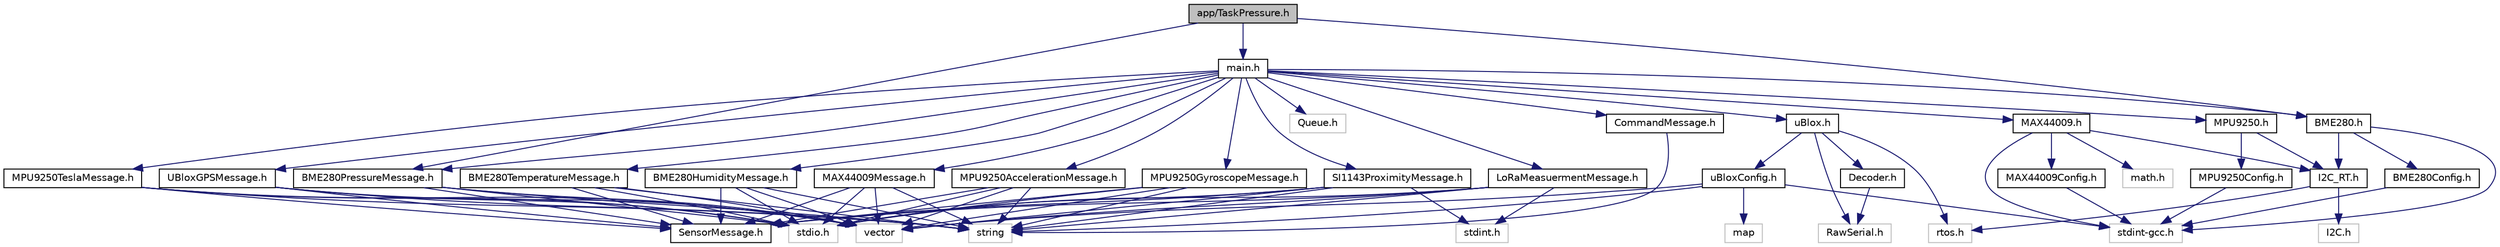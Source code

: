 digraph "app/TaskPressure.h"
{
  edge [fontname="Helvetica",fontsize="10",labelfontname="Helvetica",labelfontsize="10"];
  node [fontname="Helvetica",fontsize="10",shape=record];
  Node1 [label="app/TaskPressure.h",height=0.2,width=0.4,color="black", fillcolor="grey75", style="filled", fontcolor="black"];
  Node1 -> Node2 [color="midnightblue",fontsize="10",style="solid"];
  Node2 [label="BME280.h",height=0.2,width=0.4,color="black", fillcolor="white", style="filled",URL="$_b_m_e280_8h_source.html"];
  Node2 -> Node3 [color="midnightblue",fontsize="10",style="solid"];
  Node3 [label="stdint-gcc.h",height=0.2,width=0.4,color="grey75", fillcolor="white", style="filled"];
  Node2 -> Node4 [color="midnightblue",fontsize="10",style="solid"];
  Node4 [label="I2C_RT.h",height=0.2,width=0.4,color="black", fillcolor="white", style="filled",URL="$_i2_c___r_t_8h.html"];
  Node4 -> Node5 [color="midnightblue",fontsize="10",style="solid"];
  Node5 [label="I2C.h",height=0.2,width=0.4,color="grey75", fillcolor="white", style="filled"];
  Node4 -> Node6 [color="midnightblue",fontsize="10",style="solid"];
  Node6 [label="rtos.h",height=0.2,width=0.4,color="grey75", fillcolor="white", style="filled"];
  Node2 -> Node7 [color="midnightblue",fontsize="10",style="solid"];
  Node7 [label="BME280Config.h",height=0.2,width=0.4,color="black", fillcolor="white", style="filled",URL="$_b_m_e280_config_8h.html"];
  Node7 -> Node3 [color="midnightblue",fontsize="10",style="solid"];
  Node1 -> Node8 [color="midnightblue",fontsize="10",style="solid"];
  Node8 [label="BME280PressureMessage.h",height=0.2,width=0.4,color="black", fillcolor="white", style="filled",URL="$_b_m_e280_pressure_message_8h.html"];
  Node8 -> Node9 [color="midnightblue",fontsize="10",style="solid"];
  Node9 [label="stdio.h",height=0.2,width=0.4,color="grey75", fillcolor="white", style="filled"];
  Node8 -> Node10 [color="midnightblue",fontsize="10",style="solid"];
  Node10 [label="string",height=0.2,width=0.4,color="grey75", fillcolor="white", style="filled"];
  Node8 -> Node11 [color="midnightblue",fontsize="10",style="solid"];
  Node11 [label="vector",height=0.2,width=0.4,color="grey75", fillcolor="white", style="filled"];
  Node8 -> Node12 [color="midnightblue",fontsize="10",style="solid"];
  Node12 [label="SensorMessage.h",height=0.2,width=0.4,color="black", fillcolor="white", style="filled",URL="$_sensor_message_8h.html"];
  Node1 -> Node13 [color="midnightblue",fontsize="10",style="solid"];
  Node13 [label="main.h",height=0.2,width=0.4,color="black", fillcolor="white", style="filled",URL="$main_8h_source.html"];
  Node13 -> Node14 [color="midnightblue",fontsize="10",style="solid"];
  Node14 [label="Queue.h",height=0.2,width=0.4,color="grey75", fillcolor="white", style="filled"];
  Node13 -> Node2 [color="midnightblue",fontsize="10",style="solid"];
  Node13 -> Node15 [color="midnightblue",fontsize="10",style="solid"];
  Node15 [label="BME280TemperatureMessage.h",height=0.2,width=0.4,color="black", fillcolor="white", style="filled",URL="$_b_m_e280_temperature_message_8h.html"];
  Node15 -> Node9 [color="midnightblue",fontsize="10",style="solid"];
  Node15 -> Node10 [color="midnightblue",fontsize="10",style="solid"];
  Node15 -> Node11 [color="midnightblue",fontsize="10",style="solid"];
  Node15 -> Node12 [color="midnightblue",fontsize="10",style="solid"];
  Node13 -> Node8 [color="midnightblue",fontsize="10",style="solid"];
  Node13 -> Node16 [color="midnightblue",fontsize="10",style="solid"];
  Node16 [label="BME280HumidityMessage.h",height=0.2,width=0.4,color="black", fillcolor="white", style="filled",URL="$_b_m_e280_humidity_message_8h.html"];
  Node16 -> Node9 [color="midnightblue",fontsize="10",style="solid"];
  Node16 -> Node10 [color="midnightblue",fontsize="10",style="solid"];
  Node16 -> Node11 [color="midnightblue",fontsize="10",style="solid"];
  Node16 -> Node12 [color="midnightblue",fontsize="10",style="solid"];
  Node13 -> Node17 [color="midnightblue",fontsize="10",style="solid"];
  Node17 [label="MAX44009.h",height=0.2,width=0.4,color="black", fillcolor="white", style="filled",URL="$_m_a_x44009_8h.html"];
  Node17 -> Node3 [color="midnightblue",fontsize="10",style="solid"];
  Node17 -> Node18 [color="midnightblue",fontsize="10",style="solid"];
  Node18 [label="math.h",height=0.2,width=0.4,color="grey75", fillcolor="white", style="filled"];
  Node17 -> Node4 [color="midnightblue",fontsize="10",style="solid"];
  Node17 -> Node19 [color="midnightblue",fontsize="10",style="solid"];
  Node19 [label="MAX44009Config.h",height=0.2,width=0.4,color="black", fillcolor="white", style="filled",URL="$_m_a_x44009_config_8h.html"];
  Node19 -> Node3 [color="midnightblue",fontsize="10",style="solid"];
  Node13 -> Node20 [color="midnightblue",fontsize="10",style="solid"];
  Node20 [label="MAX44009Message.h",height=0.2,width=0.4,color="black", fillcolor="white", style="filled",URL="$_m_a_x44009_message_8h.html"];
  Node20 -> Node10 [color="midnightblue",fontsize="10",style="solid"];
  Node20 -> Node11 [color="midnightblue",fontsize="10",style="solid"];
  Node20 -> Node9 [color="midnightblue",fontsize="10",style="solid"];
  Node20 -> Node12 [color="midnightblue",fontsize="10",style="solid"];
  Node13 -> Node21 [color="midnightblue",fontsize="10",style="solid"];
  Node21 [label="MPU9250.h",height=0.2,width=0.4,color="black", fillcolor="white", style="filled",URL="$_m_p_u9250_8h.html"];
  Node21 -> Node4 [color="midnightblue",fontsize="10",style="solid"];
  Node21 -> Node22 [color="midnightblue",fontsize="10",style="solid"];
  Node22 [label="MPU9250Config.h",height=0.2,width=0.4,color="black", fillcolor="white", style="filled",URL="$_m_p_u9250_config_8h.html"];
  Node22 -> Node3 [color="midnightblue",fontsize="10",style="solid"];
  Node13 -> Node23 [color="midnightblue",fontsize="10",style="solid"];
  Node23 [label="MPU9250AccelerationMessage.h",height=0.2,width=0.4,color="black", fillcolor="white", style="filled",URL="$_m_p_u9250_acceleration_message_8h.html"];
  Node23 -> Node9 [color="midnightblue",fontsize="10",style="solid"];
  Node23 -> Node10 [color="midnightblue",fontsize="10",style="solid"];
  Node23 -> Node11 [color="midnightblue",fontsize="10",style="solid"];
  Node23 -> Node12 [color="midnightblue",fontsize="10",style="solid"];
  Node13 -> Node24 [color="midnightblue",fontsize="10",style="solid"];
  Node24 [label="MPU9250GyroscopeMessage.h",height=0.2,width=0.4,color="black", fillcolor="white", style="filled",URL="$_m_p_u9250_gyroscope_message_8h.html"];
  Node24 -> Node9 [color="midnightblue",fontsize="10",style="solid"];
  Node24 -> Node10 [color="midnightblue",fontsize="10",style="solid"];
  Node24 -> Node11 [color="midnightblue",fontsize="10",style="solid"];
  Node24 -> Node12 [color="midnightblue",fontsize="10",style="solid"];
  Node13 -> Node25 [color="midnightblue",fontsize="10",style="solid"];
  Node25 [label="MPU9250TeslaMessage.h",height=0.2,width=0.4,color="black", fillcolor="white", style="filled",URL="$_m_p_u9250_tesla_message_8h.html"];
  Node25 -> Node9 [color="midnightblue",fontsize="10",style="solid"];
  Node25 -> Node10 [color="midnightblue",fontsize="10",style="solid"];
  Node25 -> Node11 [color="midnightblue",fontsize="10",style="solid"];
  Node25 -> Node12 [color="midnightblue",fontsize="10",style="solid"];
  Node13 -> Node26 [color="midnightblue",fontsize="10",style="solid"];
  Node26 [label="SI1143ProximityMessage.h",height=0.2,width=0.4,color="black", fillcolor="white", style="filled",URL="$_s_i1143_proximity_message_8h.html"];
  Node26 -> Node9 [color="midnightblue",fontsize="10",style="solid"];
  Node26 -> Node10 [color="midnightblue",fontsize="10",style="solid"];
  Node26 -> Node11 [color="midnightblue",fontsize="10",style="solid"];
  Node26 -> Node27 [color="midnightblue",fontsize="10",style="solid"];
  Node27 [label="stdint.h",height=0.2,width=0.4,color="grey75", fillcolor="white", style="filled"];
  Node26 -> Node12 [color="midnightblue",fontsize="10",style="solid"];
  Node13 -> Node28 [color="midnightblue",fontsize="10",style="solid"];
  Node28 [label="uBlox.h",height=0.2,width=0.4,color="black", fillcolor="white", style="filled",URL="$u_blox_8h.html"];
  Node28 -> Node29 [color="midnightblue",fontsize="10",style="solid"];
  Node29 [label="RawSerial.h",height=0.2,width=0.4,color="grey75", fillcolor="white", style="filled"];
  Node28 -> Node6 [color="midnightblue",fontsize="10",style="solid"];
  Node28 -> Node30 [color="midnightblue",fontsize="10",style="solid"];
  Node30 [label="Decoder.h",height=0.2,width=0.4,color="black", fillcolor="white", style="filled",URL="$_decoder_8h.html"];
  Node30 -> Node29 [color="midnightblue",fontsize="10",style="solid"];
  Node28 -> Node31 [color="midnightblue",fontsize="10",style="solid"];
  Node31 [label="uBloxConfig.h",height=0.2,width=0.4,color="black", fillcolor="white", style="filled",URL="$u_blox_config_8h.html"];
  Node31 -> Node10 [color="midnightblue",fontsize="10",style="solid"];
  Node31 -> Node32 [color="midnightblue",fontsize="10",style="solid"];
  Node32 [label="map",height=0.2,width=0.4,color="grey75", fillcolor="white", style="filled"];
  Node31 -> Node11 [color="midnightblue",fontsize="10",style="solid"];
  Node31 -> Node3 [color="midnightblue",fontsize="10",style="solid"];
  Node13 -> Node33 [color="midnightblue",fontsize="10",style="solid"];
  Node33 [label="UBloxGPSMessage.h",height=0.2,width=0.4,color="black", fillcolor="white", style="filled",URL="$_u_blox_g_p_s_message_8h.html"];
  Node33 -> Node9 [color="midnightblue",fontsize="10",style="solid"];
  Node33 -> Node10 [color="midnightblue",fontsize="10",style="solid"];
  Node33 -> Node11 [color="midnightblue",fontsize="10",style="solid"];
  Node33 -> Node12 [color="midnightblue",fontsize="10",style="solid"];
  Node13 -> Node34 [color="midnightblue",fontsize="10",style="solid"];
  Node34 [label="LoRaMeasuermentMessage.h",height=0.2,width=0.4,color="black", fillcolor="white", style="filled",URL="$_lo_ra_measuerment_message_8h.html"];
  Node34 -> Node9 [color="midnightblue",fontsize="10",style="solid"];
  Node34 -> Node27 [color="midnightblue",fontsize="10",style="solid"];
  Node34 -> Node10 [color="midnightblue",fontsize="10",style="solid"];
  Node34 -> Node11 [color="midnightblue",fontsize="10",style="solid"];
  Node34 -> Node12 [color="midnightblue",fontsize="10",style="solid"];
  Node13 -> Node35 [color="midnightblue",fontsize="10",style="solid"];
  Node35 [label="CommandMessage.h",height=0.2,width=0.4,color="black", fillcolor="white", style="filled",URL="$_command_message_8h_source.html"];
  Node35 -> Node10 [color="midnightblue",fontsize="10",style="solid"];
}
